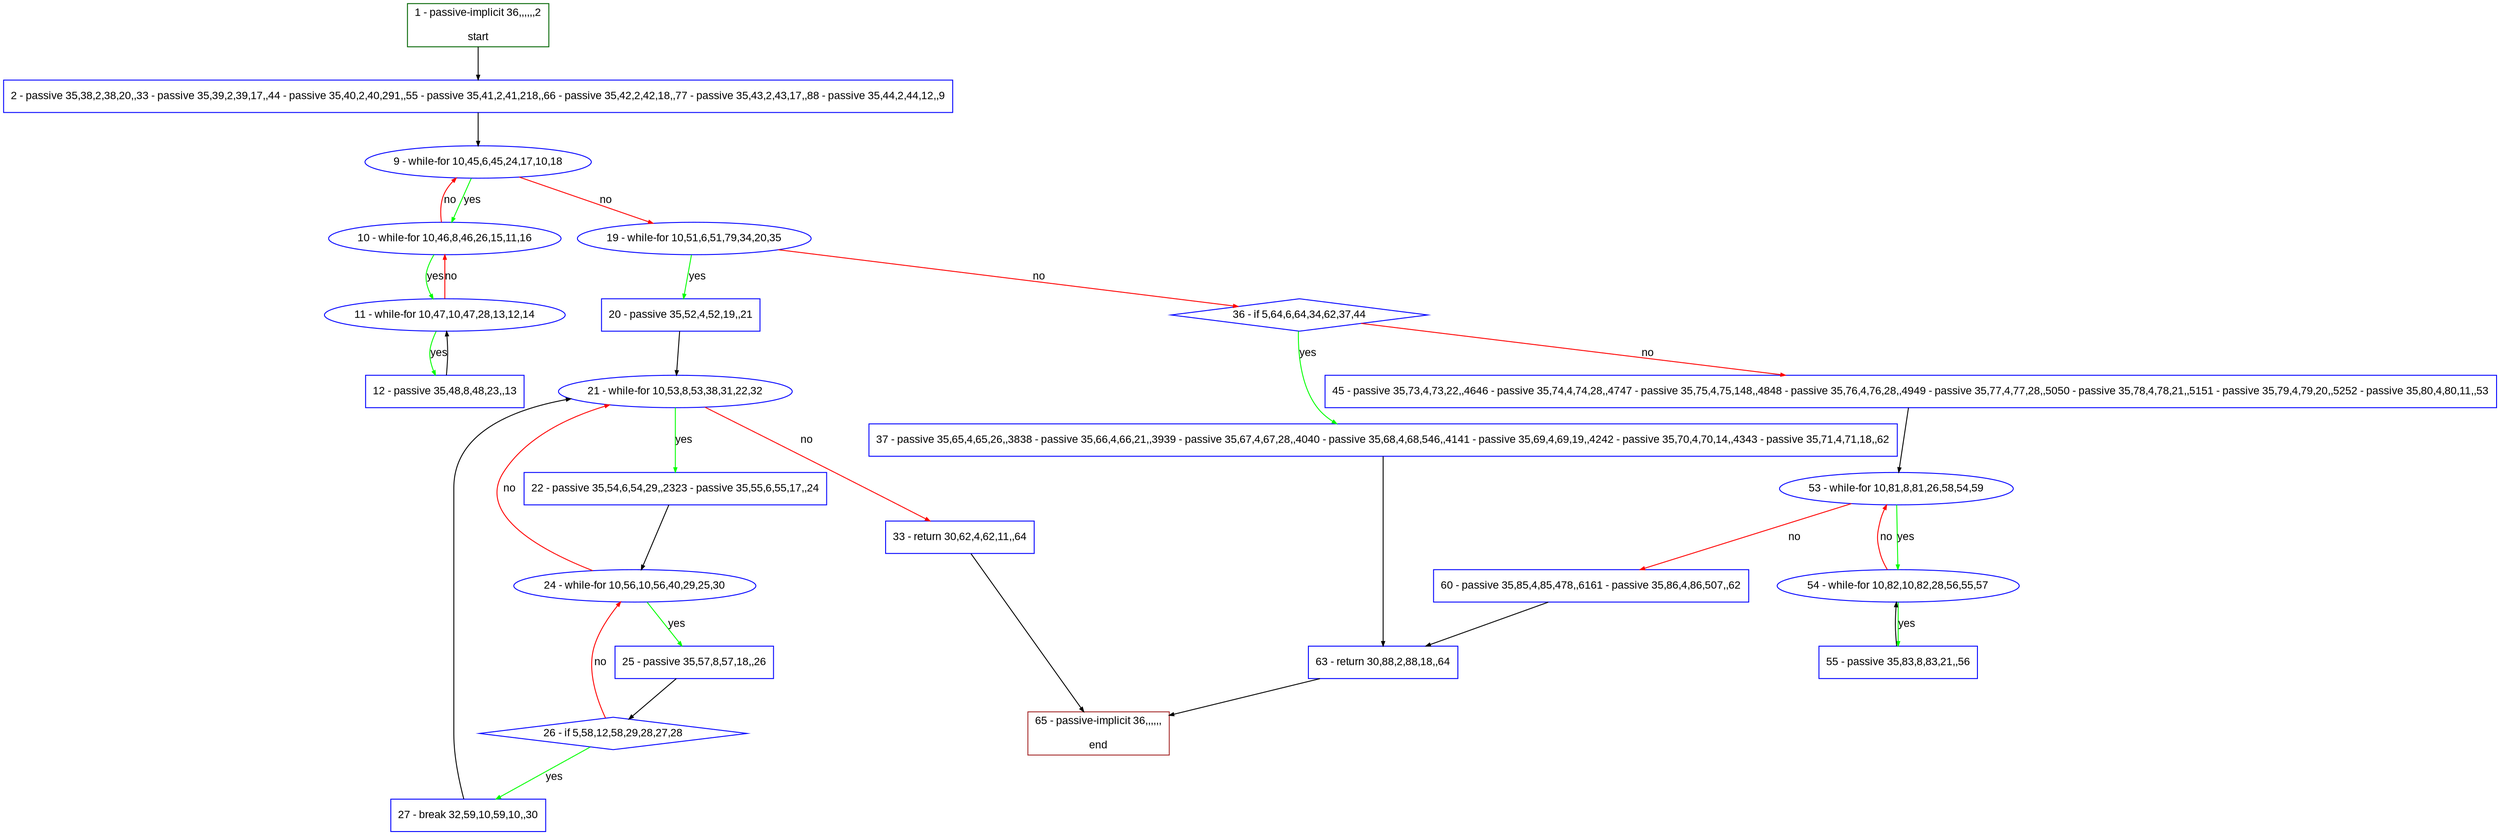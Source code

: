 digraph "" {
  graph [pack="true", label="", fontsize="12", packmode="clust", fontname="Arial", fillcolor="#FFFFCC", bgcolor="white", style="rounded,filled", compound="true"];
  node [node_initialized="no", label="", color="grey", fontsize="12", fillcolor="white", fontname="Arial", style="filled", shape="rectangle", compound="true", fixedsize="false"];
  edge [fontcolor="black", arrowhead="normal", arrowtail="none", arrowsize="0.5", ltail="", label="", color="black", fontsize="12", lhead="", fontname="Arial", dir="forward", compound="true"];
  __N1 [label="2 - passive 35,38,2,38,20,,33 - passive 35,39,2,39,17,,44 - passive 35,40,2,40,291,,55 - passive 35,41,2,41,218,,66 - passive 35,42,2,42,18,,77 - passive 35,43,2,43,17,,88 - passive 35,44,2,44,12,,9", color="#0000ff", fillcolor="#ffffff", style="filled", shape="box"];
  __N2 [label="1 - passive-implicit 36,,,,,,2\n\nstart", color="#006400", fillcolor="#ffffff", style="filled", shape="box"];
  __N3 [label="9 - while-for 10,45,6,45,24,17,10,18", color="#0000ff", fillcolor="#ffffff", style="filled", shape="oval"];
  __N4 [label="10 - while-for 10,46,8,46,26,15,11,16", color="#0000ff", fillcolor="#ffffff", style="filled", shape="oval"];
  __N5 [label="19 - while-for 10,51,6,51,79,34,20,35", color="#0000ff", fillcolor="#ffffff", style="filled", shape="oval"];
  __N6 [label="11 - while-for 10,47,10,47,28,13,12,14", color="#0000ff", fillcolor="#ffffff", style="filled", shape="oval"];
  __N7 [label="12 - passive 35,48,8,48,23,,13", color="#0000ff", fillcolor="#ffffff", style="filled", shape="box"];
  __N8 [label="20 - passive 35,52,4,52,19,,21", color="#0000ff", fillcolor="#ffffff", style="filled", shape="box"];
  __N9 [label="36 - if 5,64,6,64,34,62,37,44", color="#0000ff", fillcolor="#ffffff", style="filled", shape="diamond"];
  __N10 [label="21 - while-for 10,53,8,53,38,31,22,32", color="#0000ff", fillcolor="#ffffff", style="filled", shape="oval"];
  __N11 [label="22 - passive 35,54,6,54,29,,2323 - passive 35,55,6,55,17,,24", color="#0000ff", fillcolor="#ffffff", style="filled", shape="box"];
  __N12 [label="33 - return 30,62,4,62,11,,64", color="#0000ff", fillcolor="#ffffff", style="filled", shape="box"];
  __N13 [label="24 - while-for 10,56,10,56,40,29,25,30", color="#0000ff", fillcolor="#ffffff", style="filled", shape="oval"];
  __N14 [label="25 - passive 35,57,8,57,18,,26", color="#0000ff", fillcolor="#ffffff", style="filled", shape="box"];
  __N15 [label="26 - if 5,58,12,58,29,28,27,28", color="#0000ff", fillcolor="#ffffff", style="filled", shape="diamond"];
  __N16 [label="27 - break 32,59,10,59,10,,30", color="#0000ff", fillcolor="#ffffff", style="filled", shape="box"];
  __N17 [label="65 - passive-implicit 36,,,,,,\n\nend", color="#a52a2a", fillcolor="#ffffff", style="filled", shape="box"];
  __N18 [label="37 - passive 35,65,4,65,26,,3838 - passive 35,66,4,66,21,,3939 - passive 35,67,4,67,28,,4040 - passive 35,68,4,68,546,,4141 - passive 35,69,4,69,19,,4242 - passive 35,70,4,70,14,,4343 - passive 35,71,4,71,18,,62", color="#0000ff", fillcolor="#ffffff", style="filled", shape="box"];
  __N19 [label="45 - passive 35,73,4,73,22,,4646 - passive 35,74,4,74,28,,4747 - passive 35,75,4,75,148,,4848 - passive 35,76,4,76,28,,4949 - passive 35,77,4,77,28,,5050 - passive 35,78,4,78,21,,5151 - passive 35,79,4,79,20,,5252 - passive 35,80,4,80,11,,53", color="#0000ff", fillcolor="#ffffff", style="filled", shape="box"];
  __N20 [label="63 - return 30,88,2,88,18,,64", color="#0000ff", fillcolor="#ffffff", style="filled", shape="box"];
  __N21 [label="53 - while-for 10,81,8,81,26,58,54,59", color="#0000ff", fillcolor="#ffffff", style="filled", shape="oval"];
  __N22 [label="54 - while-for 10,82,10,82,28,56,55,57", color="#0000ff", fillcolor="#ffffff", style="filled", shape="oval"];
  __N23 [label="60 - passive 35,85,4,85,478,,6161 - passive 35,86,4,86,507,,62", color="#0000ff", fillcolor="#ffffff", style="filled", shape="box"];
  __N24 [label="55 - passive 35,83,8,83,21,,56", color="#0000ff", fillcolor="#ffffff", style="filled", shape="box"];
  __N2 -> __N1 [arrowhead="normal", arrowtail="none", color="#000000", label="", dir="forward"];
  __N1 -> __N3 [arrowhead="normal", arrowtail="none", color="#000000", label="", dir="forward"];
  __N3 -> __N4 [arrowhead="normal", arrowtail="none", color="#00ff00", label="yes", dir="forward"];
  __N4 -> __N3 [arrowhead="normal", arrowtail="none", color="#ff0000", label="no", dir="forward"];
  __N3 -> __N5 [arrowhead="normal", arrowtail="none", color="#ff0000", label="no", dir="forward"];
  __N4 -> __N6 [arrowhead="normal", arrowtail="none", color="#00ff00", label="yes", dir="forward"];
  __N6 -> __N4 [arrowhead="normal", arrowtail="none", color="#ff0000", label="no", dir="forward"];
  __N6 -> __N7 [arrowhead="normal", arrowtail="none", color="#00ff00", label="yes", dir="forward"];
  __N7 -> __N6 [arrowhead="normal", arrowtail="none", color="#000000", label="", dir="forward"];
  __N5 -> __N8 [arrowhead="normal", arrowtail="none", color="#00ff00", label="yes", dir="forward"];
  __N5 -> __N9 [arrowhead="normal", arrowtail="none", color="#ff0000", label="no", dir="forward"];
  __N8 -> __N10 [arrowhead="normal", arrowtail="none", color="#000000", label="", dir="forward"];
  __N10 -> __N11 [arrowhead="normal", arrowtail="none", color="#00ff00", label="yes", dir="forward"];
  __N10 -> __N12 [arrowhead="normal", arrowtail="none", color="#ff0000", label="no", dir="forward"];
  __N11 -> __N13 [arrowhead="normal", arrowtail="none", color="#000000", label="", dir="forward"];
  __N13 -> __N10 [arrowhead="normal", arrowtail="none", color="#ff0000", label="no", dir="forward"];
  __N13 -> __N14 [arrowhead="normal", arrowtail="none", color="#00ff00", label="yes", dir="forward"];
  __N14 -> __N15 [arrowhead="normal", arrowtail="none", color="#000000", label="", dir="forward"];
  __N15 -> __N13 [arrowhead="normal", arrowtail="none", color="#ff0000", label="no", dir="forward"];
  __N15 -> __N16 [arrowhead="normal", arrowtail="none", color="#00ff00", label="yes", dir="forward"];
  __N16 -> __N10 [arrowhead="normal", arrowtail="none", color="#000000", label="", dir="forward"];
  __N12 -> __N17 [arrowhead="normal", arrowtail="none", color="#000000", label="", dir="forward"];
  __N9 -> __N18 [arrowhead="normal", arrowtail="none", color="#00ff00", label="yes", dir="forward"];
  __N9 -> __N19 [arrowhead="normal", arrowtail="none", color="#ff0000", label="no", dir="forward"];
  __N18 -> __N20 [arrowhead="normal", arrowtail="none", color="#000000", label="", dir="forward"];
  __N19 -> __N21 [arrowhead="normal", arrowtail="none", color="#000000", label="", dir="forward"];
  __N21 -> __N22 [arrowhead="normal", arrowtail="none", color="#00ff00", label="yes", dir="forward"];
  __N22 -> __N21 [arrowhead="normal", arrowtail="none", color="#ff0000", label="no", dir="forward"];
  __N21 -> __N23 [arrowhead="normal", arrowtail="none", color="#ff0000", label="no", dir="forward"];
  __N22 -> __N24 [arrowhead="normal", arrowtail="none", color="#00ff00", label="yes", dir="forward"];
  __N24 -> __N22 [arrowhead="normal", arrowtail="none", color="#000000", label="", dir="forward"];
  __N23 -> __N20 [arrowhead="normal", arrowtail="none", color="#000000", label="", dir="forward"];
  __N20 -> __N17 [arrowhead="normal", arrowtail="none", color="#000000", label="", dir="forward"];
}
